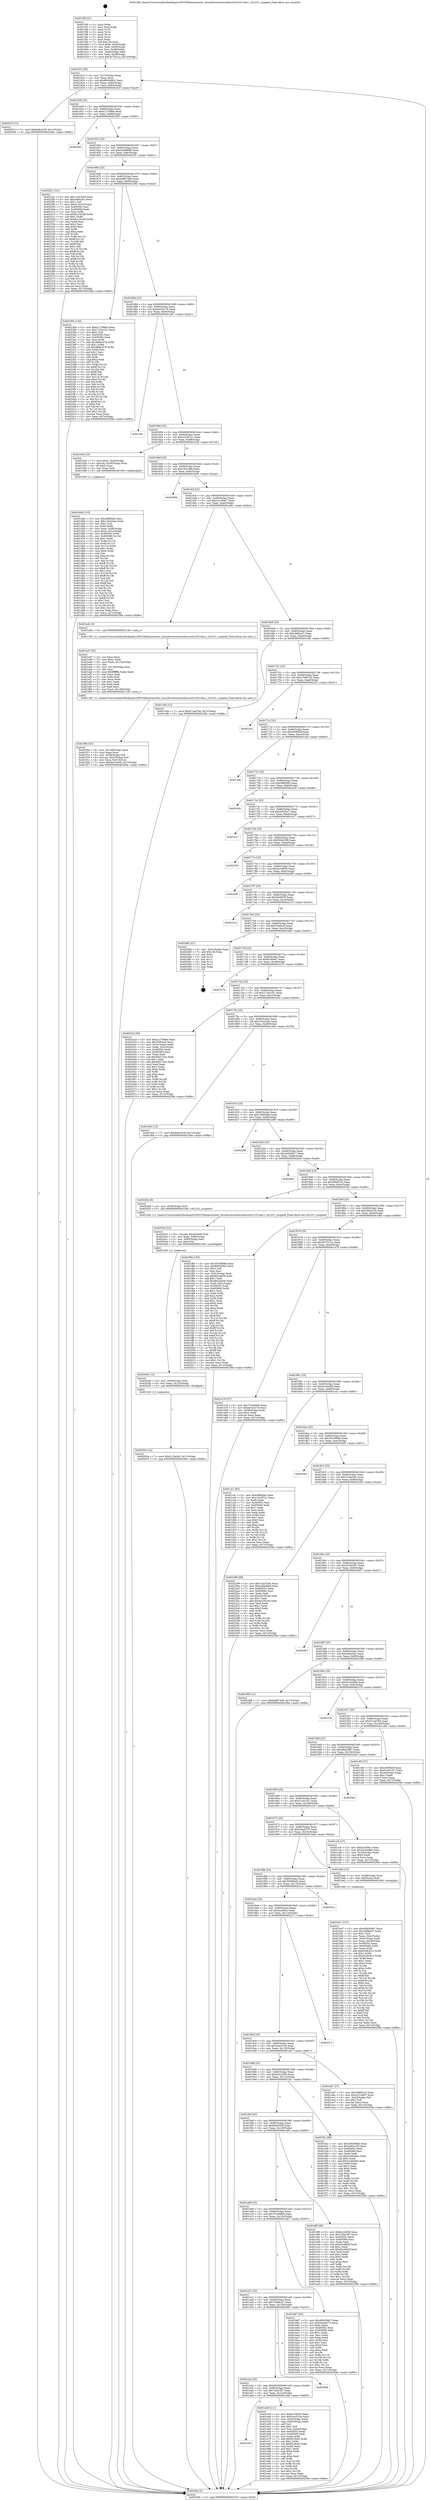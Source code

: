 digraph "0x4015f0" {
  label = "0x4015f0 (/mnt/c/Users/mathe/Desktop/tcc/POCII/binaries/extr_linuxdriversnetwirelesstiwl1251sdio.c_wl1251_suspend_Final-ollvm.out::main(0))"
  labelloc = "t"
  node[shape=record]

  Entry [label="",width=0.3,height=0.3,shape=circle,fillcolor=black,style=filled]
  "0x40161f" [label="{
     0x40161f [26]\l
     | [instrs]\l
     &nbsp;&nbsp;0x40161f \<+3\>: mov -0x7c(%rbp),%eax\l
     &nbsp;&nbsp;0x401622 \<+2\>: mov %eax,%ecx\l
     &nbsp;&nbsp;0x401624 \<+6\>: sub $0x8845d902,%ecx\l
     &nbsp;&nbsp;0x40162a \<+3\>: mov %eax,-0x80(%rbp)\l
     &nbsp;&nbsp;0x40162d \<+6\>: mov %ecx,-0x84(%rbp)\l
     &nbsp;&nbsp;0x401633 \<+6\>: je 000000000040201f \<main+0xa2f\>\l
  }"]
  "0x40201f" [label="{
     0x40201f [12]\l
     | [instrs]\l
     &nbsp;&nbsp;0x40201f \<+7\>: movl $0x6e9c353f,-0x7c(%rbp)\l
     &nbsp;&nbsp;0x402026 \<+5\>: jmp 000000000040258a \<main+0xf9a\>\l
  }"]
  "0x401639" [label="{
     0x401639 [25]\l
     | [instrs]\l
     &nbsp;&nbsp;0x401639 \<+5\>: jmp 000000000040163e \<main+0x4e\>\l
     &nbsp;&nbsp;0x40163e \<+3\>: mov -0x80(%rbp),%eax\l
     &nbsp;&nbsp;0x401641 \<+5\>: sub $0xa12798e6,%eax\l
     &nbsp;&nbsp;0x401646 \<+6\>: mov %eax,-0x88(%rbp)\l
     &nbsp;&nbsp;0x40164c \<+6\>: je 0000000000402583 \<main+0xf93\>\l
  }"]
  Exit [label="",width=0.3,height=0.3,shape=circle,fillcolor=black,style=filled,peripheries=2]
  "0x402583" [label="{
     0x402583\l
  }", style=dashed]
  "0x401652" [label="{
     0x401652 [25]\l
     | [instrs]\l
     &nbsp;&nbsp;0x401652 \<+5\>: jmp 0000000000401657 \<main+0x67\>\l
     &nbsp;&nbsp;0x401657 \<+3\>: mov -0x80(%rbp),%eax\l
     &nbsp;&nbsp;0x40165a \<+5\>: sub $0xa30b868d,%eax\l
     &nbsp;&nbsp;0x40165f \<+6\>: mov %eax,-0x8c(%rbp)\l
     &nbsp;&nbsp;0x401665 \<+6\>: je 00000000004022f1 \<main+0xd01\>\l
  }"]
  "0x40205a" [label="{
     0x40205a [12]\l
     | [instrs]\l
     &nbsp;&nbsp;0x40205a \<+7\>: movl $0x312fa345,-0x7c(%rbp)\l
     &nbsp;&nbsp;0x402061 \<+5\>: jmp 000000000040258a \<main+0xf9a\>\l
  }"]
  "0x4022f1" [label="{
     0x4022f1 [151]\l
     | [instrs]\l
     &nbsp;&nbsp;0x4022f1 \<+5\>: mov $0x7ccb7b45,%eax\l
     &nbsp;&nbsp;0x4022f6 \<+5\>: mov $0x3e0e2fcc,%ecx\l
     &nbsp;&nbsp;0x4022fb \<+2\>: mov $0x1,%dl\l
     &nbsp;&nbsp;0x4022fd \<+7\>: movl $0x0,-0x3c(%rbp)\l
     &nbsp;&nbsp;0x402304 \<+7\>: mov 0x40505c,%esi\l
     &nbsp;&nbsp;0x40230b \<+7\>: mov 0x405060,%edi\l
     &nbsp;&nbsp;0x402312 \<+3\>: mov %esi,%r8d\l
     &nbsp;&nbsp;0x402315 \<+7\>: sub $0x9cc1b248,%r8d\l
     &nbsp;&nbsp;0x40231c \<+4\>: sub $0x1,%r8d\l
     &nbsp;&nbsp;0x402320 \<+7\>: add $0x9cc1b248,%r8d\l
     &nbsp;&nbsp;0x402327 \<+4\>: imul %r8d,%esi\l
     &nbsp;&nbsp;0x40232b \<+3\>: and $0x1,%esi\l
     &nbsp;&nbsp;0x40232e \<+3\>: cmp $0x0,%esi\l
     &nbsp;&nbsp;0x402331 \<+4\>: sete %r9b\l
     &nbsp;&nbsp;0x402335 \<+3\>: cmp $0xa,%edi\l
     &nbsp;&nbsp;0x402338 \<+4\>: setl %r10b\l
     &nbsp;&nbsp;0x40233c \<+3\>: mov %r9b,%r11b\l
     &nbsp;&nbsp;0x40233f \<+4\>: xor $0xff,%r11b\l
     &nbsp;&nbsp;0x402343 \<+3\>: mov %r10b,%bl\l
     &nbsp;&nbsp;0x402346 \<+3\>: xor $0xff,%bl\l
     &nbsp;&nbsp;0x402349 \<+3\>: xor $0x1,%dl\l
     &nbsp;&nbsp;0x40234c \<+3\>: mov %r11b,%r14b\l
     &nbsp;&nbsp;0x40234f \<+4\>: and $0xff,%r14b\l
     &nbsp;&nbsp;0x402353 \<+3\>: and %dl,%r9b\l
     &nbsp;&nbsp;0x402356 \<+3\>: mov %bl,%r15b\l
     &nbsp;&nbsp;0x402359 \<+4\>: and $0xff,%r15b\l
     &nbsp;&nbsp;0x40235d \<+3\>: and %dl,%r10b\l
     &nbsp;&nbsp;0x402360 \<+3\>: or %r9b,%r14b\l
     &nbsp;&nbsp;0x402363 \<+3\>: or %r10b,%r15b\l
     &nbsp;&nbsp;0x402366 \<+3\>: xor %r15b,%r14b\l
     &nbsp;&nbsp;0x402369 \<+3\>: or %bl,%r11b\l
     &nbsp;&nbsp;0x40236c \<+4\>: xor $0xff,%r11b\l
     &nbsp;&nbsp;0x402370 \<+3\>: or $0x1,%dl\l
     &nbsp;&nbsp;0x402373 \<+3\>: and %dl,%r11b\l
     &nbsp;&nbsp;0x402376 \<+3\>: or %r11b,%r14b\l
     &nbsp;&nbsp;0x402379 \<+4\>: test $0x1,%r14b\l
     &nbsp;&nbsp;0x40237d \<+3\>: cmovne %ecx,%eax\l
     &nbsp;&nbsp;0x402380 \<+3\>: mov %eax,-0x7c(%rbp)\l
     &nbsp;&nbsp;0x402383 \<+5\>: jmp 000000000040258a \<main+0xf9a\>\l
  }"]
  "0x40166b" [label="{
     0x40166b [25]\l
     | [instrs]\l
     &nbsp;&nbsp;0x40166b \<+5\>: jmp 0000000000401670 \<main+0x80\>\l
     &nbsp;&nbsp;0x401670 \<+3\>: mov -0x80(%rbp),%eax\l
     &nbsp;&nbsp;0x401673 \<+5\>: sub $0xba867de9,%eax\l
     &nbsp;&nbsp;0x401678 \<+6\>: mov %eax,-0x90(%rbp)\l
     &nbsp;&nbsp;0x40167e \<+6\>: je 0000000000402394 \<main+0xda4\>\l
  }"]
  "0x40204b" [label="{
     0x40204b [15]\l
     | [instrs]\l
     &nbsp;&nbsp;0x40204b \<+4\>: mov -0x58(%rbp),%rdi\l
     &nbsp;&nbsp;0x40204f \<+6\>: mov %eax,-0x13c(%rbp)\l
     &nbsp;&nbsp;0x402055 \<+5\>: call 0000000000401030 \<free@plt\>\l
     | [calls]\l
     &nbsp;&nbsp;0x401030 \{1\} (unknown)\l
  }"]
  "0x402394" [label="{
     0x402394 [144]\l
     | [instrs]\l
     &nbsp;&nbsp;0x402394 \<+5\>: mov $0xa12798e6,%eax\l
     &nbsp;&nbsp;0x402399 \<+5\>: mov $0x1132e161,%ecx\l
     &nbsp;&nbsp;0x40239e \<+2\>: mov $0x1,%dl\l
     &nbsp;&nbsp;0x4023a0 \<+7\>: mov 0x40505c,%esi\l
     &nbsp;&nbsp;0x4023a7 \<+7\>: mov 0x405060,%edi\l
     &nbsp;&nbsp;0x4023ae \<+3\>: mov %esi,%r8d\l
     &nbsp;&nbsp;0x4023b1 \<+7\>: add $0x488ac478,%r8d\l
     &nbsp;&nbsp;0x4023b8 \<+4\>: sub $0x1,%r8d\l
     &nbsp;&nbsp;0x4023bc \<+7\>: sub $0x488ac478,%r8d\l
     &nbsp;&nbsp;0x4023c3 \<+4\>: imul %r8d,%esi\l
     &nbsp;&nbsp;0x4023c7 \<+3\>: and $0x1,%esi\l
     &nbsp;&nbsp;0x4023ca \<+3\>: cmp $0x0,%esi\l
     &nbsp;&nbsp;0x4023cd \<+4\>: sete %r9b\l
     &nbsp;&nbsp;0x4023d1 \<+3\>: cmp $0xa,%edi\l
     &nbsp;&nbsp;0x4023d4 \<+4\>: setl %r10b\l
     &nbsp;&nbsp;0x4023d8 \<+3\>: mov %r9b,%r11b\l
     &nbsp;&nbsp;0x4023db \<+4\>: xor $0xff,%r11b\l
     &nbsp;&nbsp;0x4023df \<+3\>: mov %r10b,%bl\l
     &nbsp;&nbsp;0x4023e2 \<+3\>: xor $0xff,%bl\l
     &nbsp;&nbsp;0x4023e5 \<+3\>: xor $0x0,%dl\l
     &nbsp;&nbsp;0x4023e8 \<+3\>: mov %r11b,%r14b\l
     &nbsp;&nbsp;0x4023eb \<+4\>: and $0x0,%r14b\l
     &nbsp;&nbsp;0x4023ef \<+3\>: and %dl,%r9b\l
     &nbsp;&nbsp;0x4023f2 \<+3\>: mov %bl,%r15b\l
     &nbsp;&nbsp;0x4023f5 \<+4\>: and $0x0,%r15b\l
     &nbsp;&nbsp;0x4023f9 \<+3\>: and %dl,%r10b\l
     &nbsp;&nbsp;0x4023fc \<+3\>: or %r9b,%r14b\l
     &nbsp;&nbsp;0x4023ff \<+3\>: or %r10b,%r15b\l
     &nbsp;&nbsp;0x402402 \<+3\>: xor %r15b,%r14b\l
     &nbsp;&nbsp;0x402405 \<+3\>: or %bl,%r11b\l
     &nbsp;&nbsp;0x402408 \<+4\>: xor $0xff,%r11b\l
     &nbsp;&nbsp;0x40240c \<+3\>: or $0x0,%dl\l
     &nbsp;&nbsp;0x40240f \<+3\>: and %dl,%r11b\l
     &nbsp;&nbsp;0x402412 \<+3\>: or %r11b,%r14b\l
     &nbsp;&nbsp;0x402415 \<+4\>: test $0x1,%r14b\l
     &nbsp;&nbsp;0x402419 \<+3\>: cmovne %ecx,%eax\l
     &nbsp;&nbsp;0x40241c \<+3\>: mov %eax,-0x7c(%rbp)\l
     &nbsp;&nbsp;0x40241f \<+5\>: jmp 000000000040258a \<main+0xf9a\>\l
  }"]
  "0x401684" [label="{
     0x401684 [25]\l
     | [instrs]\l
     &nbsp;&nbsp;0x401684 \<+5\>: jmp 0000000000401689 \<main+0x99\>\l
     &nbsp;&nbsp;0x401689 \<+3\>: mov -0x80(%rbp),%eax\l
     &nbsp;&nbsp;0x40168c \<+5\>: sub $0xbc524176,%eax\l
     &nbsp;&nbsp;0x401691 \<+6\>: mov %eax,-0x94(%rbp)\l
     &nbsp;&nbsp;0x401697 \<+6\>: je 0000000000401a91 \<main+0x4a1\>\l
  }"]
  "0x402034" [label="{
     0x402034 [23]\l
     | [instrs]\l
     &nbsp;&nbsp;0x402034 \<+10\>: movabs $0x4030d6,%rdi\l
     &nbsp;&nbsp;0x40203e \<+3\>: mov %eax,-0x60(%rbp)\l
     &nbsp;&nbsp;0x402041 \<+3\>: mov -0x60(%rbp),%esi\l
     &nbsp;&nbsp;0x402044 \<+2\>: mov $0x0,%al\l
     &nbsp;&nbsp;0x402046 \<+5\>: call 0000000000401040 \<printf@plt\>\l
     | [calls]\l
     &nbsp;&nbsp;0x401040 \{1\} (unknown)\l
  }"]
  "0x401a91" [label="{
     0x401a91\l
  }", style=dashed]
  "0x40169d" [label="{
     0x40169d [25]\l
     | [instrs]\l
     &nbsp;&nbsp;0x40169d \<+5\>: jmp 00000000004016a2 \<main+0xb2\>\l
     &nbsp;&nbsp;0x4016a2 \<+3\>: mov -0x80(%rbp),%eax\l
     &nbsp;&nbsp;0x4016a5 \<+5\>: sub $0xc1b387a1,%eax\l
     &nbsp;&nbsp;0x4016aa \<+6\>: mov %eax,-0x98(%rbp)\l
     &nbsp;&nbsp;0x4016b0 \<+6\>: je 0000000000401d34 \<main+0x744\>\l
  }"]
  "0x401f0b" [label="{
     0x401f0b [33]\l
     | [instrs]\l
     &nbsp;&nbsp;0x401f0b \<+6\>: mov -0x138(%rbp),%ecx\l
     &nbsp;&nbsp;0x401f11 \<+3\>: imul %eax,%ecx\l
     &nbsp;&nbsp;0x401f14 \<+4\>: mov -0x58(%rbp),%r8\l
     &nbsp;&nbsp;0x401f18 \<+4\>: movslq -0x5c(%rbp),%r9\l
     &nbsp;&nbsp;0x401f1c \<+4\>: mov %ecx,(%r8,%r9,4)\l
     &nbsp;&nbsp;0x401f20 \<+7\>: movl $0x6c61e00d,-0x7c(%rbp)\l
     &nbsp;&nbsp;0x401f27 \<+5\>: jmp 000000000040258a \<main+0xf9a\>\l
  }"]
  "0x401d34" [label="{
     0x401d34 [23]\l
     | [instrs]\l
     &nbsp;&nbsp;0x401d34 \<+7\>: movl $0x1,-0x50(%rbp)\l
     &nbsp;&nbsp;0x401d3b \<+4\>: movslq -0x50(%rbp),%rax\l
     &nbsp;&nbsp;0x401d3f \<+4\>: shl $0x2,%rax\l
     &nbsp;&nbsp;0x401d43 \<+3\>: mov %rax,%rdi\l
     &nbsp;&nbsp;0x401d46 \<+5\>: call 0000000000401050 \<malloc@plt\>\l
     | [calls]\l
     &nbsp;&nbsp;0x401050 \{1\} (unknown)\l
  }"]
  "0x4016b6" [label="{
     0x4016b6 [25]\l
     | [instrs]\l
     &nbsp;&nbsp;0x4016b6 \<+5\>: jmp 00000000004016bb \<main+0xcb\>\l
     &nbsp;&nbsp;0x4016bb \<+3\>: mov -0x80(%rbp),%eax\l
     &nbsp;&nbsp;0x4016be \<+5\>: sub $0xc3b1cf6e,%eax\l
     &nbsp;&nbsp;0x4016c3 \<+6\>: mov %eax,-0x9c(%rbp)\l
     &nbsp;&nbsp;0x4016c9 \<+6\>: je 0000000000402094 \<main+0xaa4\>\l
  }"]
  "0x401ed7" [label="{
     0x401ed7 [52]\l
     | [instrs]\l
     &nbsp;&nbsp;0x401ed7 \<+2\>: xor %ecx,%ecx\l
     &nbsp;&nbsp;0x401ed9 \<+5\>: mov $0x2,%edx\l
     &nbsp;&nbsp;0x401ede \<+6\>: mov %edx,-0x134(%rbp)\l
     &nbsp;&nbsp;0x401ee4 \<+1\>: cltd\l
     &nbsp;&nbsp;0x401ee5 \<+6\>: mov -0x134(%rbp),%esi\l
     &nbsp;&nbsp;0x401eeb \<+2\>: idiv %esi\l
     &nbsp;&nbsp;0x401eed \<+6\>: imul $0xfffffffe,%edx,%edx\l
     &nbsp;&nbsp;0x401ef3 \<+2\>: mov %ecx,%edi\l
     &nbsp;&nbsp;0x401ef5 \<+2\>: sub %edx,%edi\l
     &nbsp;&nbsp;0x401ef7 \<+2\>: mov %ecx,%edx\l
     &nbsp;&nbsp;0x401ef9 \<+3\>: sub $0x1,%edx\l
     &nbsp;&nbsp;0x401efc \<+2\>: add %edx,%edi\l
     &nbsp;&nbsp;0x401efe \<+2\>: sub %edi,%ecx\l
     &nbsp;&nbsp;0x401f00 \<+6\>: mov %ecx,-0x138(%rbp)\l
     &nbsp;&nbsp;0x401f06 \<+5\>: call 0000000000401160 \<next_i\>\l
     | [calls]\l
     &nbsp;&nbsp;0x401160 \{1\} (/mnt/c/Users/mathe/Desktop/tcc/POCII/binaries/extr_linuxdriversnetwirelesstiwl1251sdio.c_wl1251_suspend_Final-ollvm.out::next_i)\l
  }"]
  "0x402094" [label="{
     0x402094\l
  }", style=dashed]
  "0x4016cf" [label="{
     0x4016cf [25]\l
     | [instrs]\l
     &nbsp;&nbsp;0x4016cf \<+5\>: jmp 00000000004016d4 \<main+0xe4\>\l
     &nbsp;&nbsp;0x4016d4 \<+3\>: mov -0x80(%rbp),%eax\l
     &nbsp;&nbsp;0x4016d7 \<+5\>: sub $0xc3c14b67,%eax\l
     &nbsp;&nbsp;0x4016dc \<+6\>: mov %eax,-0xa0(%rbp)\l
     &nbsp;&nbsp;0x4016e2 \<+6\>: je 0000000000401ed2 \<main+0x8e2\>\l
  }"]
  "0x401a53" [label="{
     0x401a53\l
  }", style=dashed]
  "0x401ed2" [label="{
     0x401ed2 [5]\l
     | [instrs]\l
     &nbsp;&nbsp;0x401ed2 \<+5\>: call 0000000000401160 \<next_i\>\l
     | [calls]\l
     &nbsp;&nbsp;0x401160 \{1\} (/mnt/c/Users/mathe/Desktop/tcc/POCII/binaries/extr_linuxdriversnetwirelesstiwl1251sdio.c_wl1251_suspend_Final-ollvm.out::next_i)\l
  }"]
  "0x4016e8" [label="{
     0x4016e8 [25]\l
     | [instrs]\l
     &nbsp;&nbsp;0x4016e8 \<+5\>: jmp 00000000004016ed \<main+0xfd\>\l
     &nbsp;&nbsp;0x4016ed \<+3\>: mov -0x80(%rbp),%eax\l
     &nbsp;&nbsp;0x4016f0 \<+5\>: sub $0xc68fea47,%eax\l
     &nbsp;&nbsp;0x4016f5 \<+6\>: mov %eax,-0xa4(%rbp)\l
     &nbsp;&nbsp;0x4016fb \<+6\>: je 0000000000401c84 \<main+0x694\>\l
  }"]
  "0x401e48" [label="{
     0x401e48 [111]\l
     | [instrs]\l
     &nbsp;&nbsp;0x401e48 \<+5\>: mov $0xfcc34656,%eax\l
     &nbsp;&nbsp;0x401e4d \<+5\>: mov $0x5cec510e,%ecx\l
     &nbsp;&nbsp;0x401e52 \<+3\>: mov -0x5c(%rbp),%edx\l
     &nbsp;&nbsp;0x401e55 \<+3\>: cmp -0x50(%rbp),%edx\l
     &nbsp;&nbsp;0x401e58 \<+4\>: setl %sil\l
     &nbsp;&nbsp;0x401e5c \<+4\>: and $0x1,%sil\l
     &nbsp;&nbsp;0x401e60 \<+4\>: mov %sil,-0x2d(%rbp)\l
     &nbsp;&nbsp;0x401e64 \<+7\>: mov 0x40505c,%edx\l
     &nbsp;&nbsp;0x401e6b \<+7\>: mov 0x405060,%edi\l
     &nbsp;&nbsp;0x401e72 \<+3\>: mov %edx,%r8d\l
     &nbsp;&nbsp;0x401e75 \<+7\>: add $0x931fed3,%r8d\l
     &nbsp;&nbsp;0x401e7c \<+4\>: sub $0x1,%r8d\l
     &nbsp;&nbsp;0x401e80 \<+7\>: sub $0x931fed3,%r8d\l
     &nbsp;&nbsp;0x401e87 \<+4\>: imul %r8d,%edx\l
     &nbsp;&nbsp;0x401e8b \<+3\>: and $0x1,%edx\l
     &nbsp;&nbsp;0x401e8e \<+3\>: cmp $0x0,%edx\l
     &nbsp;&nbsp;0x401e91 \<+4\>: sete %sil\l
     &nbsp;&nbsp;0x401e95 \<+3\>: cmp $0xa,%edi\l
     &nbsp;&nbsp;0x401e98 \<+4\>: setl %r9b\l
     &nbsp;&nbsp;0x401e9c \<+3\>: mov %sil,%r10b\l
     &nbsp;&nbsp;0x401e9f \<+3\>: and %r9b,%r10b\l
     &nbsp;&nbsp;0x401ea2 \<+3\>: xor %r9b,%sil\l
     &nbsp;&nbsp;0x401ea5 \<+3\>: or %sil,%r10b\l
     &nbsp;&nbsp;0x401ea8 \<+4\>: test $0x1,%r10b\l
     &nbsp;&nbsp;0x401eac \<+3\>: cmovne %ecx,%eax\l
     &nbsp;&nbsp;0x401eaf \<+3\>: mov %eax,-0x7c(%rbp)\l
     &nbsp;&nbsp;0x401eb2 \<+5\>: jmp 000000000040258a \<main+0xf9a\>\l
  }"]
  "0x401c84" [label="{
     0x401c84 [12]\l
     | [instrs]\l
     &nbsp;&nbsp;0x401c84 \<+7\>: movl $0x47cad76d,-0x7c(%rbp)\l
     &nbsp;&nbsp;0x401c8b \<+5\>: jmp 000000000040258a \<main+0xf9a\>\l
  }"]
  "0x401701" [label="{
     0x401701 [25]\l
     | [instrs]\l
     &nbsp;&nbsp;0x401701 \<+5\>: jmp 0000000000401706 \<main+0x116\>\l
     &nbsp;&nbsp;0x401706 \<+3\>: mov -0x80(%rbp),%eax\l
     &nbsp;&nbsp;0x401709 \<+5\>: sub $0xc79d87d2,%eax\l
     &nbsp;&nbsp;0x40170e \<+6\>: mov %eax,-0xa8(%rbp)\l
     &nbsp;&nbsp;0x401714 \<+6\>: je 0000000000402241 \<main+0xc51\>\l
  }"]
  "0x401a3a" [label="{
     0x401a3a [25]\l
     | [instrs]\l
     &nbsp;&nbsp;0x401a3a \<+5\>: jmp 0000000000401a3f \<main+0x44f\>\l
     &nbsp;&nbsp;0x401a3f \<+3\>: mov -0x80(%rbp),%eax\l
     &nbsp;&nbsp;0x401a42 \<+5\>: sub $0x7a5ec3f7,%eax\l
     &nbsp;&nbsp;0x401a47 \<+6\>: mov %eax,-0x12c(%rbp)\l
     &nbsp;&nbsp;0x401a4d \<+6\>: je 0000000000401e48 \<main+0x858\>\l
  }"]
  "0x402241" [label="{
     0x402241\l
  }", style=dashed]
  "0x40171a" [label="{
     0x40171a [25]\l
     | [instrs]\l
     &nbsp;&nbsp;0x40171a \<+5\>: jmp 000000000040171f \<main+0x12f\>\l
     &nbsp;&nbsp;0x40171f \<+3\>: mov -0x80(%rbp),%eax\l
     &nbsp;&nbsp;0x401722 \<+5\>: sub $0xc83f9ddf,%eax\l
     &nbsp;&nbsp;0x401727 \<+6\>: mov %eax,-0xac(%rbp)\l
     &nbsp;&nbsp;0x40172d \<+6\>: je 0000000000401cab \<main+0x6bb\>\l
  }"]
  "0x402066" [label="{
     0x402066\l
  }", style=dashed]
  "0x401cab" [label="{
     0x401cab\l
  }", style=dashed]
  "0x401733" [label="{
     0x401733 [25]\l
     | [instrs]\l
     &nbsp;&nbsp;0x401733 \<+5\>: jmp 0000000000401738 \<main+0x148\>\l
     &nbsp;&nbsp;0x401738 \<+3\>: mov -0x80(%rbp),%eax\l
     &nbsp;&nbsp;0x40173b \<+5\>: sub $0xcf86f2bb,%eax\l
     &nbsp;&nbsp;0x401740 \<+6\>: mov %eax,-0xb0(%rbp)\l
     &nbsp;&nbsp;0x401746 \<+6\>: je 00000000004024cb \<main+0xedb\>\l
  }"]
  "0x401d4b" [label="{
     0x401d4b [153]\l
     | [instrs]\l
     &nbsp;&nbsp;0x401d4b \<+5\>: mov $0xcf86f2bb,%ecx\l
     &nbsp;&nbsp;0x401d50 \<+5\>: mov $0x12e2e3ae,%edx\l
     &nbsp;&nbsp;0x401d55 \<+3\>: mov $0x1,%sil\l
     &nbsp;&nbsp;0x401d58 \<+3\>: xor %r8d,%r8d\l
     &nbsp;&nbsp;0x401d5b \<+4\>: mov %rax,-0x58(%rbp)\l
     &nbsp;&nbsp;0x401d5f \<+7\>: movl $0x0,-0x5c(%rbp)\l
     &nbsp;&nbsp;0x401d66 \<+8\>: mov 0x40505c,%r9d\l
     &nbsp;&nbsp;0x401d6e \<+8\>: mov 0x405060,%r10d\l
     &nbsp;&nbsp;0x401d76 \<+4\>: sub $0x1,%r8d\l
     &nbsp;&nbsp;0x401d7a \<+3\>: mov %r9d,%r11d\l
     &nbsp;&nbsp;0x401d7d \<+3\>: add %r8d,%r11d\l
     &nbsp;&nbsp;0x401d80 \<+4\>: imul %r11d,%r9d\l
     &nbsp;&nbsp;0x401d84 \<+4\>: and $0x1,%r9d\l
     &nbsp;&nbsp;0x401d88 \<+4\>: cmp $0x0,%r9d\l
     &nbsp;&nbsp;0x401d8c \<+3\>: sete %bl\l
     &nbsp;&nbsp;0x401d8f \<+4\>: cmp $0xa,%r10d\l
     &nbsp;&nbsp;0x401d93 \<+4\>: setl %r14b\l
     &nbsp;&nbsp;0x401d97 \<+3\>: mov %bl,%r15b\l
     &nbsp;&nbsp;0x401d9a \<+4\>: xor $0xff,%r15b\l
     &nbsp;&nbsp;0x401d9e \<+3\>: mov %r14b,%r12b\l
     &nbsp;&nbsp;0x401da1 \<+4\>: xor $0xff,%r12b\l
     &nbsp;&nbsp;0x401da5 \<+4\>: xor $0x1,%sil\l
     &nbsp;&nbsp;0x401da9 \<+3\>: mov %r15b,%r13b\l
     &nbsp;&nbsp;0x401dac \<+4\>: and $0xff,%r13b\l
     &nbsp;&nbsp;0x401db0 \<+3\>: and %sil,%bl\l
     &nbsp;&nbsp;0x401db3 \<+3\>: mov %r12b,%al\l
     &nbsp;&nbsp;0x401db6 \<+2\>: and $0xff,%al\l
     &nbsp;&nbsp;0x401db8 \<+3\>: and %sil,%r14b\l
     &nbsp;&nbsp;0x401dbb \<+3\>: or %bl,%r13b\l
     &nbsp;&nbsp;0x401dbe \<+3\>: or %r14b,%al\l
     &nbsp;&nbsp;0x401dc1 \<+3\>: xor %al,%r13b\l
     &nbsp;&nbsp;0x401dc4 \<+3\>: or %r12b,%r15b\l
     &nbsp;&nbsp;0x401dc7 \<+4\>: xor $0xff,%r15b\l
     &nbsp;&nbsp;0x401dcb \<+4\>: or $0x1,%sil\l
     &nbsp;&nbsp;0x401dcf \<+3\>: and %sil,%r15b\l
     &nbsp;&nbsp;0x401dd2 \<+3\>: or %r15b,%r13b\l
     &nbsp;&nbsp;0x401dd5 \<+4\>: test $0x1,%r13b\l
     &nbsp;&nbsp;0x401dd9 \<+3\>: cmovne %edx,%ecx\l
     &nbsp;&nbsp;0x401ddc \<+3\>: mov %ecx,-0x7c(%rbp)\l
     &nbsp;&nbsp;0x401ddf \<+5\>: jmp 000000000040258a \<main+0xf9a\>\l
  }"]
  "0x4024cb" [label="{
     0x4024cb\l
  }", style=dashed]
  "0x40174c" [label="{
     0x40174c [25]\l
     | [instrs]\l
     &nbsp;&nbsp;0x40174c \<+5\>: jmp 0000000000401751 \<main+0x161\>\l
     &nbsp;&nbsp;0x401751 \<+3\>: mov -0x80(%rbp),%eax\l
     &nbsp;&nbsp;0x401754 \<+5\>: sub $0xd3f1fce7,%eax\l
     &nbsp;&nbsp;0x401759 \<+6\>: mov %eax,-0xb4(%rbp)\l
     &nbsp;&nbsp;0x40175f \<+6\>: je 0000000000401b17 \<main+0x527\>\l
  }"]
  "0x401be7" [label="{
     0x401be7 [157]\l
     | [instrs]\l
     &nbsp;&nbsp;0x401be7 \<+5\>: mov $0x49b20b67,%ecx\l
     &nbsp;&nbsp;0x401bec \<+5\>: mov $0xc68fea47,%edx\l
     &nbsp;&nbsp;0x401bf1 \<+3\>: mov $0x1,%sil\l
     &nbsp;&nbsp;0x401bf4 \<+3\>: mov %eax,-0x4c(%rbp)\l
     &nbsp;&nbsp;0x401bf7 \<+3\>: mov -0x4c(%rbp),%eax\l
     &nbsp;&nbsp;0x401bfa \<+3\>: mov %eax,-0x34(%rbp)\l
     &nbsp;&nbsp;0x401bfd \<+7\>: mov 0x40505c,%eax\l
     &nbsp;&nbsp;0x401c04 \<+8\>: mov 0x405060,%r8d\l
     &nbsp;&nbsp;0x401c0c \<+3\>: mov %eax,%r9d\l
     &nbsp;&nbsp;0x401c0f \<+7\>: add $0xd166c813,%r9d\l
     &nbsp;&nbsp;0x401c16 \<+4\>: sub $0x1,%r9d\l
     &nbsp;&nbsp;0x401c1a \<+7\>: sub $0xd166c813,%r9d\l
     &nbsp;&nbsp;0x401c21 \<+4\>: imul %r9d,%eax\l
     &nbsp;&nbsp;0x401c25 \<+3\>: and $0x1,%eax\l
     &nbsp;&nbsp;0x401c28 \<+3\>: cmp $0x0,%eax\l
     &nbsp;&nbsp;0x401c2b \<+4\>: sete %r10b\l
     &nbsp;&nbsp;0x401c2f \<+4\>: cmp $0xa,%r8d\l
     &nbsp;&nbsp;0x401c33 \<+4\>: setl %r11b\l
     &nbsp;&nbsp;0x401c37 \<+3\>: mov %r10b,%bl\l
     &nbsp;&nbsp;0x401c3a \<+3\>: xor $0xff,%bl\l
     &nbsp;&nbsp;0x401c3d \<+3\>: mov %r11b,%r14b\l
     &nbsp;&nbsp;0x401c40 \<+4\>: xor $0xff,%r14b\l
     &nbsp;&nbsp;0x401c44 \<+4\>: xor $0x0,%sil\l
     &nbsp;&nbsp;0x401c48 \<+3\>: mov %bl,%r15b\l
     &nbsp;&nbsp;0x401c4b \<+4\>: and $0x0,%r15b\l
     &nbsp;&nbsp;0x401c4f \<+3\>: and %sil,%r10b\l
     &nbsp;&nbsp;0x401c52 \<+3\>: mov %r14b,%r12b\l
     &nbsp;&nbsp;0x401c55 \<+4\>: and $0x0,%r12b\l
     &nbsp;&nbsp;0x401c59 \<+3\>: and %sil,%r11b\l
     &nbsp;&nbsp;0x401c5c \<+3\>: or %r10b,%r15b\l
     &nbsp;&nbsp;0x401c5f \<+3\>: or %r11b,%r12b\l
     &nbsp;&nbsp;0x401c62 \<+3\>: xor %r12b,%r15b\l
     &nbsp;&nbsp;0x401c65 \<+3\>: or %r14b,%bl\l
     &nbsp;&nbsp;0x401c68 \<+3\>: xor $0xff,%bl\l
     &nbsp;&nbsp;0x401c6b \<+4\>: or $0x0,%sil\l
     &nbsp;&nbsp;0x401c6f \<+3\>: and %sil,%bl\l
     &nbsp;&nbsp;0x401c72 \<+3\>: or %bl,%r15b\l
     &nbsp;&nbsp;0x401c75 \<+4\>: test $0x1,%r15b\l
     &nbsp;&nbsp;0x401c79 \<+3\>: cmovne %edx,%ecx\l
     &nbsp;&nbsp;0x401c7c \<+3\>: mov %ecx,-0x7c(%rbp)\l
     &nbsp;&nbsp;0x401c7f \<+5\>: jmp 000000000040258a \<main+0xf9a\>\l
  }"]
  "0x401b17" [label="{
     0x401b17\l
  }", style=dashed]
  "0x401765" [label="{
     0x401765 [25]\l
     | [instrs]\l
     &nbsp;&nbsp;0x401765 \<+5\>: jmp 000000000040176a \<main+0x17a\>\l
     &nbsp;&nbsp;0x40176a \<+3\>: mov -0x80(%rbp),%eax\l
     &nbsp;&nbsp;0x40176d \<+5\>: sub $0xf30d4196,%eax\l
     &nbsp;&nbsp;0x401772 \<+6\>: mov %eax,-0xb8(%rbp)\l
     &nbsp;&nbsp;0x401778 \<+6\>: je 0000000000402220 \<main+0xc30\>\l
  }"]
  "0x401a21" [label="{
     0x401a21 [25]\l
     | [instrs]\l
     &nbsp;&nbsp;0x401a21 \<+5\>: jmp 0000000000401a26 \<main+0x436\>\l
     &nbsp;&nbsp;0x401a26 \<+3\>: mov -0x80(%rbp),%eax\l
     &nbsp;&nbsp;0x401a29 \<+5\>: sub $0x739dbc47,%eax\l
     &nbsp;&nbsp;0x401a2e \<+6\>: mov %eax,-0x128(%rbp)\l
     &nbsp;&nbsp;0x401a34 \<+6\>: je 0000000000402066 \<main+0xa76\>\l
  }"]
  "0x402220" [label="{
     0x402220\l
  }", style=dashed]
  "0x40177e" [label="{
     0x40177e [25]\l
     | [instrs]\l
     &nbsp;&nbsp;0x40177e \<+5\>: jmp 0000000000401783 \<main+0x193\>\l
     &nbsp;&nbsp;0x401783 \<+3\>: mov -0x80(%rbp),%eax\l
     &nbsp;&nbsp;0x401786 \<+5\>: sub $0xfcc34656,%eax\l
     &nbsp;&nbsp;0x40178b \<+6\>: mov %eax,-0xbc(%rbp)\l
     &nbsp;&nbsp;0x401791 \<+6\>: je 00000000004024f9 \<main+0xf09\>\l
  }"]
  "0x401b87" [label="{
     0x401b87 [83]\l
     | [instrs]\l
     &nbsp;&nbsp;0x401b87 \<+5\>: mov $0x49b20b67,%eax\l
     &nbsp;&nbsp;0x401b8c \<+5\>: mov $0x52aa6375,%ecx\l
     &nbsp;&nbsp;0x401b91 \<+2\>: xor %edx,%edx\l
     &nbsp;&nbsp;0x401b93 \<+7\>: mov 0x40505c,%esi\l
     &nbsp;&nbsp;0x401b9a \<+7\>: mov 0x405060,%edi\l
     &nbsp;&nbsp;0x401ba1 \<+3\>: sub $0x1,%edx\l
     &nbsp;&nbsp;0x401ba4 \<+3\>: mov %esi,%r8d\l
     &nbsp;&nbsp;0x401ba7 \<+3\>: add %edx,%r8d\l
     &nbsp;&nbsp;0x401baa \<+4\>: imul %r8d,%esi\l
     &nbsp;&nbsp;0x401bae \<+3\>: and $0x1,%esi\l
     &nbsp;&nbsp;0x401bb1 \<+3\>: cmp $0x0,%esi\l
     &nbsp;&nbsp;0x401bb4 \<+4\>: sete %r9b\l
     &nbsp;&nbsp;0x401bb8 \<+3\>: cmp $0xa,%edi\l
     &nbsp;&nbsp;0x401bbb \<+4\>: setl %r10b\l
     &nbsp;&nbsp;0x401bbf \<+3\>: mov %r9b,%r11b\l
     &nbsp;&nbsp;0x401bc2 \<+3\>: and %r10b,%r11b\l
     &nbsp;&nbsp;0x401bc5 \<+3\>: xor %r10b,%r9b\l
     &nbsp;&nbsp;0x401bc8 \<+3\>: or %r9b,%r11b\l
     &nbsp;&nbsp;0x401bcb \<+4\>: test $0x1,%r11b\l
     &nbsp;&nbsp;0x401bcf \<+3\>: cmovne %ecx,%eax\l
     &nbsp;&nbsp;0x401bd2 \<+3\>: mov %eax,-0x7c(%rbp)\l
     &nbsp;&nbsp;0x401bd5 \<+5\>: jmp 000000000040258a \<main+0xf9a\>\l
  }"]
  "0x4024f9" [label="{
     0x4024f9\l
  }", style=dashed]
  "0x401797" [label="{
     0x401797 [25]\l
     | [instrs]\l
     &nbsp;&nbsp;0x401797 \<+5\>: jmp 000000000040179c \<main+0x1ac\>\l
     &nbsp;&nbsp;0x40179c \<+3\>: mov -0x80(%rbp),%eax\l
     &nbsp;&nbsp;0x40179f \<+5\>: sub $0xfcfc6659,%eax\l
     &nbsp;&nbsp;0x4017a4 \<+6\>: mov %eax,-0xc0(%rbp)\l
     &nbsp;&nbsp;0x4017aa \<+6\>: je 0000000000402214 \<main+0xc24\>\l
  }"]
  "0x401a08" [label="{
     0x401a08 [25]\l
     | [instrs]\l
     &nbsp;&nbsp;0x401a08 \<+5\>: jmp 0000000000401a0d \<main+0x41d\>\l
     &nbsp;&nbsp;0x401a0d \<+3\>: mov -0x80(%rbp),%eax\l
     &nbsp;&nbsp;0x401a10 \<+5\>: sub $0x7016e6b8,%eax\l
     &nbsp;&nbsp;0x401a15 \<+6\>: mov %eax,-0x124(%rbp)\l
     &nbsp;&nbsp;0x401a1b \<+6\>: je 0000000000401b87 \<main+0x597\>\l
  }"]
  "0x402214" [label="{
     0x402214\l
  }", style=dashed]
  "0x4017b0" [label="{
     0x4017b0 [25]\l
     | [instrs]\l
     &nbsp;&nbsp;0x4017b0 \<+5\>: jmp 00000000004017b5 \<main+0x1c5\>\l
     &nbsp;&nbsp;0x4017b5 \<+3\>: mov -0x80(%rbp),%eax\l
     &nbsp;&nbsp;0x4017b8 \<+5\>: sub $0x3340ecb,%eax\l
     &nbsp;&nbsp;0x4017bd \<+6\>: mov %eax,-0xc4(%rbp)\l
     &nbsp;&nbsp;0x4017c3 \<+6\>: je 0000000000402482 \<main+0xe92\>\l
  }"]
  "0x401df0" [label="{
     0x401df0 [88]\l
     | [instrs]\l
     &nbsp;&nbsp;0x401df0 \<+5\>: mov $0xfcc34656,%eax\l
     &nbsp;&nbsp;0x401df5 \<+5\>: mov $0x7a5ec3f7,%ecx\l
     &nbsp;&nbsp;0x401dfa \<+7\>: mov 0x40505c,%edx\l
     &nbsp;&nbsp;0x401e01 \<+7\>: mov 0x405060,%esi\l
     &nbsp;&nbsp;0x401e08 \<+2\>: mov %edx,%edi\l
     &nbsp;&nbsp;0x401e0a \<+6\>: sub $0xd2cd6b2f,%edi\l
     &nbsp;&nbsp;0x401e10 \<+3\>: sub $0x1,%edi\l
     &nbsp;&nbsp;0x401e13 \<+6\>: add $0xd2cd6b2f,%edi\l
     &nbsp;&nbsp;0x401e19 \<+3\>: imul %edi,%edx\l
     &nbsp;&nbsp;0x401e1c \<+3\>: and $0x1,%edx\l
     &nbsp;&nbsp;0x401e1f \<+3\>: cmp $0x0,%edx\l
     &nbsp;&nbsp;0x401e22 \<+4\>: sete %r8b\l
     &nbsp;&nbsp;0x401e26 \<+3\>: cmp $0xa,%esi\l
     &nbsp;&nbsp;0x401e29 \<+4\>: setl %r9b\l
     &nbsp;&nbsp;0x401e2d \<+3\>: mov %r8b,%r10b\l
     &nbsp;&nbsp;0x401e30 \<+3\>: and %r9b,%r10b\l
     &nbsp;&nbsp;0x401e33 \<+3\>: xor %r9b,%r8b\l
     &nbsp;&nbsp;0x401e36 \<+3\>: or %r8b,%r10b\l
     &nbsp;&nbsp;0x401e39 \<+4\>: test $0x1,%r10b\l
     &nbsp;&nbsp;0x401e3d \<+3\>: cmovne %ecx,%eax\l
     &nbsp;&nbsp;0x401e40 \<+3\>: mov %eax,-0x7c(%rbp)\l
     &nbsp;&nbsp;0x401e43 \<+5\>: jmp 000000000040258a \<main+0xf9a\>\l
  }"]
  "0x402482" [label="{
     0x402482 [21]\l
     | [instrs]\l
     &nbsp;&nbsp;0x402482 \<+3\>: mov -0x2c(%rbp),%eax\l
     &nbsp;&nbsp;0x402485 \<+7\>: add $0x128,%rsp\l
     &nbsp;&nbsp;0x40248c \<+1\>: pop %rbx\l
     &nbsp;&nbsp;0x40248d \<+2\>: pop %r12\l
     &nbsp;&nbsp;0x40248f \<+2\>: pop %r13\l
     &nbsp;&nbsp;0x402491 \<+2\>: pop %r14\l
     &nbsp;&nbsp;0x402493 \<+2\>: pop %r15\l
     &nbsp;&nbsp;0x402495 \<+1\>: pop %rbp\l
     &nbsp;&nbsp;0x402496 \<+1\>: ret\l
  }"]
  "0x4017c9" [label="{
     0x4017c9 [25]\l
     | [instrs]\l
     &nbsp;&nbsp;0x4017c9 \<+5\>: jmp 00000000004017ce \<main+0x1de\>\l
     &nbsp;&nbsp;0x4017ce \<+3\>: mov -0x80(%rbp),%eax\l
     &nbsp;&nbsp;0x4017d1 \<+5\>: sub $0x610be07,%eax\l
     &nbsp;&nbsp;0x4017d6 \<+6\>: mov %eax,-0xc8(%rbp)\l
     &nbsp;&nbsp;0x4017dc \<+6\>: je 0000000000401b7b \<main+0x58b\>\l
  }"]
  "0x4019ef" [label="{
     0x4019ef [25]\l
     | [instrs]\l
     &nbsp;&nbsp;0x4019ef \<+5\>: jmp 00000000004019f4 \<main+0x404\>\l
     &nbsp;&nbsp;0x4019f4 \<+3\>: mov -0x80(%rbp),%eax\l
     &nbsp;&nbsp;0x4019f7 \<+5\>: sub $0x6e9c353f,%eax\l
     &nbsp;&nbsp;0x4019fc \<+6\>: mov %eax,-0x120(%rbp)\l
     &nbsp;&nbsp;0x401a02 \<+6\>: je 0000000000401df0 \<main+0x800\>\l
  }"]
  "0x401b7b" [label="{
     0x401b7b\l
  }", style=dashed]
  "0x4017e2" [label="{
     0x4017e2 [25]\l
     | [instrs]\l
     &nbsp;&nbsp;0x4017e2 \<+5\>: jmp 00000000004017e7 \<main+0x1f7\>\l
     &nbsp;&nbsp;0x4017e7 \<+3\>: mov -0x80(%rbp),%eax\l
     &nbsp;&nbsp;0x4017ea \<+5\>: sub $0x1132e161,%eax\l
     &nbsp;&nbsp;0x4017ef \<+6\>: mov %eax,-0xcc(%rbp)\l
     &nbsp;&nbsp;0x4017f5 \<+6\>: je 0000000000402424 \<main+0xe34\>\l
  }"]
  "0x401f2c" [label="{
     0x401f2c [88]\l
     | [instrs]\l
     &nbsp;&nbsp;0x401f2c \<+5\>: mov $0x305388d6,%eax\l
     &nbsp;&nbsp;0x401f31 \<+5\>: mov $0x29f2a100,%ecx\l
     &nbsp;&nbsp;0x401f36 \<+7\>: mov 0x40505c,%edx\l
     &nbsp;&nbsp;0x401f3d \<+7\>: mov 0x405060,%esi\l
     &nbsp;&nbsp;0x401f44 \<+2\>: mov %edx,%edi\l
     &nbsp;&nbsp;0x401f46 \<+6\>: sub $0x41b0e845,%edi\l
     &nbsp;&nbsp;0x401f4c \<+3\>: sub $0x1,%edi\l
     &nbsp;&nbsp;0x401f4f \<+6\>: add $0x41b0e845,%edi\l
     &nbsp;&nbsp;0x401f55 \<+3\>: imul %edi,%edx\l
     &nbsp;&nbsp;0x401f58 \<+3\>: and $0x1,%edx\l
     &nbsp;&nbsp;0x401f5b \<+3\>: cmp $0x0,%edx\l
     &nbsp;&nbsp;0x401f5e \<+4\>: sete %r8b\l
     &nbsp;&nbsp;0x401f62 \<+3\>: cmp $0xa,%esi\l
     &nbsp;&nbsp;0x401f65 \<+4\>: setl %r9b\l
     &nbsp;&nbsp;0x401f69 \<+3\>: mov %r8b,%r10b\l
     &nbsp;&nbsp;0x401f6c \<+3\>: and %r9b,%r10b\l
     &nbsp;&nbsp;0x401f6f \<+3\>: xor %r9b,%r8b\l
     &nbsp;&nbsp;0x401f72 \<+3\>: or %r8b,%r10b\l
     &nbsp;&nbsp;0x401f75 \<+4\>: test $0x1,%r10b\l
     &nbsp;&nbsp;0x401f79 \<+3\>: cmovne %ecx,%eax\l
     &nbsp;&nbsp;0x401f7c \<+3\>: mov %eax,-0x7c(%rbp)\l
     &nbsp;&nbsp;0x401f7f \<+5\>: jmp 000000000040258a \<main+0xf9a\>\l
  }"]
  "0x402424" [label="{
     0x402424 [94]\l
     | [instrs]\l
     &nbsp;&nbsp;0x402424 \<+5\>: mov $0xa12798e6,%eax\l
     &nbsp;&nbsp;0x402429 \<+5\>: mov $0x3340ecb,%ecx\l
     &nbsp;&nbsp;0x40242e \<+3\>: mov -0x3c(%rbp),%edx\l
     &nbsp;&nbsp;0x402431 \<+3\>: mov %edx,-0x2c(%rbp)\l
     &nbsp;&nbsp;0x402434 \<+7\>: mov 0x40505c,%edx\l
     &nbsp;&nbsp;0x40243b \<+7\>: mov 0x405060,%esi\l
     &nbsp;&nbsp;0x402442 \<+2\>: mov %edx,%edi\l
     &nbsp;&nbsp;0x402444 \<+6\>: sub $0x49227ace,%edi\l
     &nbsp;&nbsp;0x40244a \<+3\>: sub $0x1,%edi\l
     &nbsp;&nbsp;0x40244d \<+6\>: add $0x49227ace,%edi\l
     &nbsp;&nbsp;0x402453 \<+3\>: imul %edi,%edx\l
     &nbsp;&nbsp;0x402456 \<+3\>: and $0x1,%edx\l
     &nbsp;&nbsp;0x402459 \<+3\>: cmp $0x0,%edx\l
     &nbsp;&nbsp;0x40245c \<+4\>: sete %r8b\l
     &nbsp;&nbsp;0x402460 \<+3\>: cmp $0xa,%esi\l
     &nbsp;&nbsp;0x402463 \<+4\>: setl %r9b\l
     &nbsp;&nbsp;0x402467 \<+3\>: mov %r8b,%r10b\l
     &nbsp;&nbsp;0x40246a \<+3\>: and %r9b,%r10b\l
     &nbsp;&nbsp;0x40246d \<+3\>: xor %r9b,%r8b\l
     &nbsp;&nbsp;0x402470 \<+3\>: or %r8b,%r10b\l
     &nbsp;&nbsp;0x402473 \<+4\>: test $0x1,%r10b\l
     &nbsp;&nbsp;0x402477 \<+3\>: cmovne %ecx,%eax\l
     &nbsp;&nbsp;0x40247a \<+3\>: mov %eax,-0x7c(%rbp)\l
     &nbsp;&nbsp;0x40247d \<+5\>: jmp 000000000040258a \<main+0xf9a\>\l
  }"]
  "0x4017fb" [label="{
     0x4017fb [25]\l
     | [instrs]\l
     &nbsp;&nbsp;0x4017fb \<+5\>: jmp 0000000000401800 \<main+0x210\>\l
     &nbsp;&nbsp;0x401800 \<+3\>: mov -0x80(%rbp),%eax\l
     &nbsp;&nbsp;0x401803 \<+5\>: sub $0x12e2e3ae,%eax\l
     &nbsp;&nbsp;0x401808 \<+6\>: mov %eax,-0xd0(%rbp)\l
     &nbsp;&nbsp;0x40180e \<+6\>: je 0000000000401de4 \<main+0x7f4\>\l
  }"]
  "0x4019d6" [label="{
     0x4019d6 [25]\l
     | [instrs]\l
     &nbsp;&nbsp;0x4019d6 \<+5\>: jmp 00000000004019db \<main+0x3eb\>\l
     &nbsp;&nbsp;0x4019db \<+3\>: mov -0x80(%rbp),%eax\l
     &nbsp;&nbsp;0x4019de \<+5\>: sub $0x6c61e00d,%eax\l
     &nbsp;&nbsp;0x4019e3 \<+6\>: mov %eax,-0x11c(%rbp)\l
     &nbsp;&nbsp;0x4019e9 \<+6\>: je 0000000000401f2c \<main+0x93c\>\l
  }"]
  "0x401de4" [label="{
     0x401de4 [12]\l
     | [instrs]\l
     &nbsp;&nbsp;0x401de4 \<+7\>: movl $0x6e9c353f,-0x7c(%rbp)\l
     &nbsp;&nbsp;0x401deb \<+5\>: jmp 000000000040258a \<main+0xf9a\>\l
  }"]
  "0x401814" [label="{
     0x401814 [25]\l
     | [instrs]\l
     &nbsp;&nbsp;0x401814 \<+5\>: jmp 0000000000401819 \<main+0x229\>\l
     &nbsp;&nbsp;0x401819 \<+3\>: mov -0x80(%rbp),%eax\l
     &nbsp;&nbsp;0x40181c \<+5\>: sub $0x1d495ebb,%eax\l
     &nbsp;&nbsp;0x401821 \<+6\>: mov %eax,-0xd4(%rbp)\l
     &nbsp;&nbsp;0x401827 \<+6\>: je 0000000000402288 \<main+0xc98\>\l
  }"]
  "0x401eb7" [label="{
     0x401eb7 [27]\l
     | [instrs]\l
     &nbsp;&nbsp;0x401eb7 \<+5\>: mov $0x2986f1e3,%eax\l
     &nbsp;&nbsp;0x401ebc \<+5\>: mov $0xc3c14b67,%ecx\l
     &nbsp;&nbsp;0x401ec1 \<+3\>: mov -0x2d(%rbp),%dl\l
     &nbsp;&nbsp;0x401ec4 \<+3\>: test $0x1,%dl\l
     &nbsp;&nbsp;0x401ec7 \<+3\>: cmovne %ecx,%eax\l
     &nbsp;&nbsp;0x401eca \<+3\>: mov %eax,-0x7c(%rbp)\l
     &nbsp;&nbsp;0x401ecd \<+5\>: jmp 000000000040258a \<main+0xf9a\>\l
  }"]
  "0x402288" [label="{
     0x402288\l
  }", style=dashed]
  "0x40182d" [label="{
     0x40182d [25]\l
     | [instrs]\l
     &nbsp;&nbsp;0x40182d \<+5\>: jmp 0000000000401832 \<main+0x242\>\l
     &nbsp;&nbsp;0x401832 \<+3\>: mov -0x80(%rbp),%eax\l
     &nbsp;&nbsp;0x401835 \<+5\>: sub $0x24484817,%eax\l
     &nbsp;&nbsp;0x40183a \<+6\>: mov %eax,-0xd8(%rbp)\l
     &nbsp;&nbsp;0x401840 \<+6\>: je 00000000004020af \<main+0xabf\>\l
  }"]
  "0x4019bd" [label="{
     0x4019bd [25]\l
     | [instrs]\l
     &nbsp;&nbsp;0x4019bd \<+5\>: jmp 00000000004019c2 \<main+0x3d2\>\l
     &nbsp;&nbsp;0x4019c2 \<+3\>: mov -0x80(%rbp),%eax\l
     &nbsp;&nbsp;0x4019c5 \<+5\>: sub $0x5cec510e,%eax\l
     &nbsp;&nbsp;0x4019ca \<+6\>: mov %eax,-0x118(%rbp)\l
     &nbsp;&nbsp;0x4019d0 \<+6\>: je 0000000000401eb7 \<main+0x8c7\>\l
  }"]
  "0x4020af" [label="{
     0x4020af\l
  }", style=dashed]
  "0x401846" [label="{
     0x401846 [25]\l
     | [instrs]\l
     &nbsp;&nbsp;0x401846 \<+5\>: jmp 000000000040184b \<main+0x25b\>\l
     &nbsp;&nbsp;0x40184b \<+3\>: mov -0x80(%rbp),%eax\l
     &nbsp;&nbsp;0x40184e \<+5\>: sub $0x2986f1e3,%eax\l
     &nbsp;&nbsp;0x401853 \<+6\>: mov %eax,-0xdc(%rbp)\l
     &nbsp;&nbsp;0x401859 \<+6\>: je 000000000040202b \<main+0xa3b\>\l
  }"]
  "0x40227c" [label="{
     0x40227c\l
  }", style=dashed]
  "0x40202b" [label="{
     0x40202b [9]\l
     | [instrs]\l
     &nbsp;&nbsp;0x40202b \<+4\>: mov -0x58(%rbp),%rdi\l
     &nbsp;&nbsp;0x40202f \<+5\>: call 00000000004015e0 \<wl1251_suspend\>\l
     | [calls]\l
     &nbsp;&nbsp;0x4015e0 \{1\} (/mnt/c/Users/mathe/Desktop/tcc/POCII/binaries/extr_linuxdriversnetwirelesstiwl1251sdio.c_wl1251_suspend_Final-ollvm.out::wl1251_suspend)\l
  }"]
  "0x40185f" [label="{
     0x40185f [25]\l
     | [instrs]\l
     &nbsp;&nbsp;0x40185f \<+5\>: jmp 0000000000401864 \<main+0x274\>\l
     &nbsp;&nbsp;0x401864 \<+3\>: mov -0x80(%rbp),%eax\l
     &nbsp;&nbsp;0x401867 \<+5\>: sub $0x29f2a100,%eax\l
     &nbsp;&nbsp;0x40186c \<+6\>: mov %eax,-0xe0(%rbp)\l
     &nbsp;&nbsp;0x401872 \<+6\>: je 0000000000401f84 \<main+0x994\>\l
  }"]
  "0x4019a4" [label="{
     0x4019a4 [25]\l
     | [instrs]\l
     &nbsp;&nbsp;0x4019a4 \<+5\>: jmp 00000000004019a9 \<main+0x3b9\>\l
     &nbsp;&nbsp;0x4019a9 \<+3\>: mov -0x80(%rbp),%eax\l
     &nbsp;&nbsp;0x4019ac \<+5\>: sub $0x5acf38cc,%eax\l
     &nbsp;&nbsp;0x4019b1 \<+6\>: mov %eax,-0x114(%rbp)\l
     &nbsp;&nbsp;0x4019b7 \<+6\>: je 000000000040227c \<main+0xc8c\>\l
  }"]
  "0x401f84" [label="{
     0x401f84 [155]\l
     | [instrs]\l
     &nbsp;&nbsp;0x401f84 \<+5\>: mov $0x305388d6,%eax\l
     &nbsp;&nbsp;0x401f89 \<+5\>: mov $0x8845d902,%ecx\l
     &nbsp;&nbsp;0x401f8e \<+2\>: mov $0x1,%dl\l
     &nbsp;&nbsp;0x401f90 \<+2\>: xor %esi,%esi\l
     &nbsp;&nbsp;0x401f92 \<+3\>: mov -0x5c(%rbp),%edi\l
     &nbsp;&nbsp;0x401f95 \<+6\>: sub $0xd643ab56,%edi\l
     &nbsp;&nbsp;0x401f9b \<+3\>: add $0x1,%edi\l
     &nbsp;&nbsp;0x401f9e \<+6\>: add $0xd643ab56,%edi\l
     &nbsp;&nbsp;0x401fa4 \<+3\>: mov %edi,-0x5c(%rbp)\l
     &nbsp;&nbsp;0x401fa7 \<+7\>: mov 0x40505c,%edi\l
     &nbsp;&nbsp;0x401fae \<+8\>: mov 0x405060,%r8d\l
     &nbsp;&nbsp;0x401fb6 \<+3\>: sub $0x1,%esi\l
     &nbsp;&nbsp;0x401fb9 \<+3\>: mov %edi,%r9d\l
     &nbsp;&nbsp;0x401fbc \<+3\>: add %esi,%r9d\l
     &nbsp;&nbsp;0x401fbf \<+4\>: imul %r9d,%edi\l
     &nbsp;&nbsp;0x401fc3 \<+3\>: and $0x1,%edi\l
     &nbsp;&nbsp;0x401fc6 \<+3\>: cmp $0x0,%edi\l
     &nbsp;&nbsp;0x401fc9 \<+4\>: sete %r10b\l
     &nbsp;&nbsp;0x401fcd \<+4\>: cmp $0xa,%r8d\l
     &nbsp;&nbsp;0x401fd1 \<+4\>: setl %r11b\l
     &nbsp;&nbsp;0x401fd5 \<+3\>: mov %r10b,%bl\l
     &nbsp;&nbsp;0x401fd8 \<+3\>: xor $0xff,%bl\l
     &nbsp;&nbsp;0x401fdb \<+3\>: mov %r11b,%r14b\l
     &nbsp;&nbsp;0x401fde \<+4\>: xor $0xff,%r14b\l
     &nbsp;&nbsp;0x401fe2 \<+3\>: xor $0x1,%dl\l
     &nbsp;&nbsp;0x401fe5 \<+3\>: mov %bl,%r15b\l
     &nbsp;&nbsp;0x401fe8 \<+4\>: and $0xff,%r15b\l
     &nbsp;&nbsp;0x401fec \<+3\>: and %dl,%r10b\l
     &nbsp;&nbsp;0x401fef \<+3\>: mov %r14b,%r12b\l
     &nbsp;&nbsp;0x401ff2 \<+4\>: and $0xff,%r12b\l
     &nbsp;&nbsp;0x401ff6 \<+3\>: and %dl,%r11b\l
     &nbsp;&nbsp;0x401ff9 \<+3\>: or %r10b,%r15b\l
     &nbsp;&nbsp;0x401ffc \<+3\>: or %r11b,%r12b\l
     &nbsp;&nbsp;0x401fff \<+3\>: xor %r12b,%r15b\l
     &nbsp;&nbsp;0x402002 \<+3\>: or %r14b,%bl\l
     &nbsp;&nbsp;0x402005 \<+3\>: xor $0xff,%bl\l
     &nbsp;&nbsp;0x402008 \<+3\>: or $0x1,%dl\l
     &nbsp;&nbsp;0x40200b \<+2\>: and %dl,%bl\l
     &nbsp;&nbsp;0x40200d \<+3\>: or %bl,%r15b\l
     &nbsp;&nbsp;0x402010 \<+4\>: test $0x1,%r15b\l
     &nbsp;&nbsp;0x402014 \<+3\>: cmovne %ecx,%eax\l
     &nbsp;&nbsp;0x402017 \<+3\>: mov %eax,-0x7c(%rbp)\l
     &nbsp;&nbsp;0x40201a \<+5\>: jmp 000000000040258a \<main+0xf9a\>\l
  }"]
  "0x401878" [label="{
     0x401878 [25]\l
     | [instrs]\l
     &nbsp;&nbsp;0x401878 \<+5\>: jmp 000000000040187d \<main+0x28d\>\l
     &nbsp;&nbsp;0x40187d \<+3\>: mov -0x80(%rbp),%eax\l
     &nbsp;&nbsp;0x401880 \<+5\>: sub $0x2b752c1a,%eax\l
     &nbsp;&nbsp;0x401885 \<+6\>: mov %eax,-0xe4(%rbp)\l
     &nbsp;&nbsp;0x40188b \<+6\>: je 0000000000401a76 \<main+0x486\>\l
  }"]
  "0x40251e" [label="{
     0x40251e\l
  }", style=dashed]
  "0x401a76" [label="{
     0x401a76 [27]\l
     | [instrs]\l
     &nbsp;&nbsp;0x401a76 \<+5\>: mov $0x7016e6b8,%eax\l
     &nbsp;&nbsp;0x401a7b \<+5\>: mov $0xbc524176,%ecx\l
     &nbsp;&nbsp;0x401a80 \<+3\>: mov -0x38(%rbp),%edx\l
     &nbsp;&nbsp;0x401a83 \<+3\>: cmp $0x2,%edx\l
     &nbsp;&nbsp;0x401a86 \<+3\>: cmovne %ecx,%eax\l
     &nbsp;&nbsp;0x401a89 \<+3\>: mov %eax,-0x7c(%rbp)\l
     &nbsp;&nbsp;0x401a8c \<+5\>: jmp 000000000040258a \<main+0xf9a\>\l
  }"]
  "0x401891" [label="{
     0x401891 [25]\l
     | [instrs]\l
     &nbsp;&nbsp;0x401891 \<+5\>: jmp 0000000000401896 \<main+0x2a6\>\l
     &nbsp;&nbsp;0x401896 \<+3\>: mov -0x80(%rbp),%eax\l
     &nbsp;&nbsp;0x401899 \<+5\>: sub $0x2ec5edb8,%eax\l
     &nbsp;&nbsp;0x40189e \<+6\>: mov %eax,-0xe8(%rbp)\l
     &nbsp;&nbsp;0x4018a4 \<+6\>: je 0000000000401ce1 \<main+0x6f1\>\l
  }"]
  "0x40258a" [label="{
     0x40258a [5]\l
     | [instrs]\l
     &nbsp;&nbsp;0x40258a \<+5\>: jmp 000000000040161f \<main+0x2f\>\l
  }"]
  "0x4015f0" [label="{
     0x4015f0 [47]\l
     | [instrs]\l
     &nbsp;&nbsp;0x4015f0 \<+1\>: push %rbp\l
     &nbsp;&nbsp;0x4015f1 \<+3\>: mov %rsp,%rbp\l
     &nbsp;&nbsp;0x4015f4 \<+2\>: push %r15\l
     &nbsp;&nbsp;0x4015f6 \<+2\>: push %r14\l
     &nbsp;&nbsp;0x4015f8 \<+2\>: push %r13\l
     &nbsp;&nbsp;0x4015fa \<+2\>: push %r12\l
     &nbsp;&nbsp;0x4015fc \<+1\>: push %rbx\l
     &nbsp;&nbsp;0x4015fd \<+7\>: sub $0x128,%rsp\l
     &nbsp;&nbsp;0x401604 \<+7\>: movl $0x0,-0x3c(%rbp)\l
     &nbsp;&nbsp;0x40160b \<+3\>: mov %edi,-0x40(%rbp)\l
     &nbsp;&nbsp;0x40160e \<+4\>: mov %rsi,-0x48(%rbp)\l
     &nbsp;&nbsp;0x401612 \<+3\>: mov -0x40(%rbp),%edi\l
     &nbsp;&nbsp;0x401615 \<+3\>: mov %edi,-0x38(%rbp)\l
     &nbsp;&nbsp;0x401618 \<+7\>: movl $0x2b752c1a,-0x7c(%rbp)\l
  }"]
  "0x40198b" [label="{
     0x40198b [25]\l
     | [instrs]\l
     &nbsp;&nbsp;0x40198b \<+5\>: jmp 0000000000401990 \<main+0x3a0\>\l
     &nbsp;&nbsp;0x401990 \<+3\>: mov -0x80(%rbp),%eax\l
     &nbsp;&nbsp;0x401993 \<+5\>: sub $0x59299a42,%eax\l
     &nbsp;&nbsp;0x401998 \<+6\>: mov %eax,-0x110(%rbp)\l
     &nbsp;&nbsp;0x40199e \<+6\>: je 000000000040251e \<main+0xf2e\>\l
  }"]
  "0x401ce1" [label="{
     0x401ce1 [83]\l
     | [instrs]\l
     &nbsp;&nbsp;0x401ce1 \<+5\>: mov $0xcf86f2bb,%eax\l
     &nbsp;&nbsp;0x401ce6 \<+5\>: mov $0xc1b387a1,%ecx\l
     &nbsp;&nbsp;0x401ceb \<+2\>: xor %edx,%edx\l
     &nbsp;&nbsp;0x401ced \<+7\>: mov 0x40505c,%esi\l
     &nbsp;&nbsp;0x401cf4 \<+7\>: mov 0x405060,%edi\l
     &nbsp;&nbsp;0x401cfb \<+3\>: sub $0x1,%edx\l
     &nbsp;&nbsp;0x401cfe \<+3\>: mov %esi,%r8d\l
     &nbsp;&nbsp;0x401d01 \<+3\>: add %edx,%r8d\l
     &nbsp;&nbsp;0x401d04 \<+4\>: imul %r8d,%esi\l
     &nbsp;&nbsp;0x401d08 \<+3\>: and $0x1,%esi\l
     &nbsp;&nbsp;0x401d0b \<+3\>: cmp $0x0,%esi\l
     &nbsp;&nbsp;0x401d0e \<+4\>: sete %r9b\l
     &nbsp;&nbsp;0x401d12 \<+3\>: cmp $0xa,%edi\l
     &nbsp;&nbsp;0x401d15 \<+4\>: setl %r10b\l
     &nbsp;&nbsp;0x401d19 \<+3\>: mov %r9b,%r11b\l
     &nbsp;&nbsp;0x401d1c \<+3\>: and %r10b,%r11b\l
     &nbsp;&nbsp;0x401d1f \<+3\>: xor %r10b,%r9b\l
     &nbsp;&nbsp;0x401d22 \<+3\>: or %r9b,%r11b\l
     &nbsp;&nbsp;0x401d25 \<+4\>: test $0x1,%r11b\l
     &nbsp;&nbsp;0x401d29 \<+3\>: cmovne %ecx,%eax\l
     &nbsp;&nbsp;0x401d2c \<+3\>: mov %eax,-0x7c(%rbp)\l
     &nbsp;&nbsp;0x401d2f \<+5\>: jmp 000000000040258a \<main+0xf9a\>\l
  }"]
  "0x4018aa" [label="{
     0x4018aa [25]\l
     | [instrs]\l
     &nbsp;&nbsp;0x4018aa \<+5\>: jmp 00000000004018af \<main+0x2bf\>\l
     &nbsp;&nbsp;0x4018af \<+3\>: mov -0x80(%rbp),%eax\l
     &nbsp;&nbsp;0x4018b2 \<+5\>: sub $0x305388d6,%eax\l
     &nbsp;&nbsp;0x4018b7 \<+6\>: mov %eax,-0xec(%rbp)\l
     &nbsp;&nbsp;0x4018bd \<+6\>: je 0000000000402505 \<main+0xf15\>\l
  }"]
  "0x401bda" [label="{
     0x401bda [13]\l
     | [instrs]\l
     &nbsp;&nbsp;0x401bda \<+4\>: mov -0x48(%rbp),%rax\l
     &nbsp;&nbsp;0x401bde \<+4\>: mov 0x8(%rax),%rdi\l
     &nbsp;&nbsp;0x401be2 \<+5\>: call 0000000000401060 \<atoi@plt\>\l
     | [calls]\l
     &nbsp;&nbsp;0x401060 \{1\} (unknown)\l
  }"]
  "0x402505" [label="{
     0x402505\l
  }", style=dashed]
  "0x4018c3" [label="{
     0x4018c3 [25]\l
     | [instrs]\l
     &nbsp;&nbsp;0x4018c3 \<+5\>: jmp 00000000004018c8 \<main+0x2d8\>\l
     &nbsp;&nbsp;0x4018c8 \<+3\>: mov -0x80(%rbp),%eax\l
     &nbsp;&nbsp;0x4018cb \<+5\>: sub $0x312fa345,%eax\l
     &nbsp;&nbsp;0x4018d0 \<+6\>: mov %eax,-0xf0(%rbp)\l
     &nbsp;&nbsp;0x4018d6 \<+6\>: je 0000000000402299 \<main+0xca9\>\l
  }"]
  "0x401972" [label="{
     0x401972 [25]\l
     | [instrs]\l
     &nbsp;&nbsp;0x401972 \<+5\>: jmp 0000000000401977 \<main+0x387\>\l
     &nbsp;&nbsp;0x401977 \<+3\>: mov -0x80(%rbp),%eax\l
     &nbsp;&nbsp;0x40197a \<+5\>: sub $0x52aa6375,%eax\l
     &nbsp;&nbsp;0x40197f \<+6\>: mov %eax,-0x10c(%rbp)\l
     &nbsp;&nbsp;0x401985 \<+6\>: je 0000000000401bda \<main+0x5ea\>\l
  }"]
  "0x402299" [label="{
     0x402299 [88]\l
     | [instrs]\l
     &nbsp;&nbsp;0x402299 \<+5\>: mov $0x7ccb7b45,%eax\l
     &nbsp;&nbsp;0x40229e \<+5\>: mov $0xa30b868d,%ecx\l
     &nbsp;&nbsp;0x4022a3 \<+7\>: mov 0x40505c,%edx\l
     &nbsp;&nbsp;0x4022aa \<+7\>: mov 0x405060,%esi\l
     &nbsp;&nbsp;0x4022b1 \<+2\>: mov %edx,%edi\l
     &nbsp;&nbsp;0x4022b3 \<+6\>: sub $0xed100c44,%edi\l
     &nbsp;&nbsp;0x4022b9 \<+3\>: sub $0x1,%edi\l
     &nbsp;&nbsp;0x4022bc \<+6\>: add $0xed100c44,%edi\l
     &nbsp;&nbsp;0x4022c2 \<+3\>: imul %edi,%edx\l
     &nbsp;&nbsp;0x4022c5 \<+3\>: and $0x1,%edx\l
     &nbsp;&nbsp;0x4022c8 \<+3\>: cmp $0x0,%edx\l
     &nbsp;&nbsp;0x4022cb \<+4\>: sete %r8b\l
     &nbsp;&nbsp;0x4022cf \<+3\>: cmp $0xa,%esi\l
     &nbsp;&nbsp;0x4022d2 \<+4\>: setl %r9b\l
     &nbsp;&nbsp;0x4022d6 \<+3\>: mov %r8b,%r10b\l
     &nbsp;&nbsp;0x4022d9 \<+3\>: and %r9b,%r10b\l
     &nbsp;&nbsp;0x4022dc \<+3\>: xor %r9b,%r8b\l
     &nbsp;&nbsp;0x4022df \<+3\>: or %r8b,%r10b\l
     &nbsp;&nbsp;0x4022e2 \<+4\>: test $0x1,%r10b\l
     &nbsp;&nbsp;0x4022e6 \<+3\>: cmovne %ecx,%eax\l
     &nbsp;&nbsp;0x4022e9 \<+3\>: mov %eax,-0x7c(%rbp)\l
     &nbsp;&nbsp;0x4022ec \<+5\>: jmp 000000000040258a \<main+0xf9a\>\l
  }"]
  "0x4018dc" [label="{
     0x4018dc [25]\l
     | [instrs]\l
     &nbsp;&nbsp;0x4018dc \<+5\>: jmp 00000000004018e1 \<main+0x2f1\>\l
     &nbsp;&nbsp;0x4018e1 \<+3\>: mov -0x80(%rbp),%eax\l
     &nbsp;&nbsp;0x4018e4 \<+5\>: sub $0x333cb397,%eax\l
     &nbsp;&nbsp;0x4018e9 \<+6\>: mov %eax,-0xf4(%rbp)\l
     &nbsp;&nbsp;0x4018ef \<+6\>: je 0000000000402497 \<main+0xea7\>\l
  }"]
  "0x401cc6" [label="{
     0x401cc6 [27]\l
     | [instrs]\l
     &nbsp;&nbsp;0x401cc6 \<+5\>: mov $0x5acf38cc,%eax\l
     &nbsp;&nbsp;0x401ccb \<+5\>: mov $0x2ec5edb8,%ecx\l
     &nbsp;&nbsp;0x401cd0 \<+3\>: mov -0x34(%rbp),%edx\l
     &nbsp;&nbsp;0x401cd3 \<+3\>: cmp $0x0,%edx\l
     &nbsp;&nbsp;0x401cd6 \<+3\>: cmove %ecx,%eax\l
     &nbsp;&nbsp;0x401cd9 \<+3\>: mov %eax,-0x7c(%rbp)\l
     &nbsp;&nbsp;0x401cdc \<+5\>: jmp 000000000040258a \<main+0xf9a\>\l
  }"]
  "0x402497" [label="{
     0x402497\l
  }", style=dashed]
  "0x4018f5" [label="{
     0x4018f5 [25]\l
     | [instrs]\l
     &nbsp;&nbsp;0x4018f5 \<+5\>: jmp 00000000004018fa \<main+0x30a\>\l
     &nbsp;&nbsp;0x4018fa \<+3\>: mov -0x80(%rbp),%eax\l
     &nbsp;&nbsp;0x4018fd \<+5\>: sub $0x3e0e2fcc,%eax\l
     &nbsp;&nbsp;0x401902 \<+6\>: mov %eax,-0xf8(%rbp)\l
     &nbsp;&nbsp;0x401908 \<+6\>: je 0000000000402388 \<main+0xd98\>\l
  }"]
  "0x401959" [label="{
     0x401959 [25]\l
     | [instrs]\l
     &nbsp;&nbsp;0x401959 \<+5\>: jmp 000000000040195e \<main+0x36e\>\l
     &nbsp;&nbsp;0x40195e \<+3\>: mov -0x80(%rbp),%eax\l
     &nbsp;&nbsp;0x401961 \<+5\>: sub $0x51a5c1b7,%eax\l
     &nbsp;&nbsp;0x401966 \<+6\>: mov %eax,-0x108(%rbp)\l
     &nbsp;&nbsp;0x40196c \<+6\>: je 0000000000401cc6 \<main+0x6d6\>\l
  }"]
  "0x402388" [label="{
     0x402388 [12]\l
     | [instrs]\l
     &nbsp;&nbsp;0x402388 \<+7\>: movl $0xba867de9,-0x7c(%rbp)\l
     &nbsp;&nbsp;0x40238f \<+5\>: jmp 000000000040258a \<main+0xf9a\>\l
  }"]
  "0x40190e" [label="{
     0x40190e [25]\l
     | [instrs]\l
     &nbsp;&nbsp;0x40190e \<+5\>: jmp 0000000000401913 \<main+0x323\>\l
     &nbsp;&nbsp;0x401913 \<+3\>: mov -0x80(%rbp),%eax\l
     &nbsp;&nbsp;0x401916 \<+5\>: sub $0x3e1ba094,%eax\l
     &nbsp;&nbsp;0x40191b \<+6\>: mov %eax,-0xfc(%rbp)\l
     &nbsp;&nbsp;0x401921 \<+6\>: je 000000000040213f \<main+0xb4f\>\l
  }"]
  "0x4024af" [label="{
     0x4024af\l
  }", style=dashed]
  "0x40213f" [label="{
     0x40213f\l
  }", style=dashed]
  "0x401927" [label="{
     0x401927 [25]\l
     | [instrs]\l
     &nbsp;&nbsp;0x401927 \<+5\>: jmp 000000000040192c \<main+0x33c\>\l
     &nbsp;&nbsp;0x40192c \<+3\>: mov -0x80(%rbp),%eax\l
     &nbsp;&nbsp;0x40192f \<+5\>: sub $0x47cad76d,%eax\l
     &nbsp;&nbsp;0x401934 \<+6\>: mov %eax,-0x100(%rbp)\l
     &nbsp;&nbsp;0x40193a \<+6\>: je 0000000000401c90 \<main+0x6a0\>\l
  }"]
  "0x401940" [label="{
     0x401940 [25]\l
     | [instrs]\l
     &nbsp;&nbsp;0x401940 \<+5\>: jmp 0000000000401945 \<main+0x355\>\l
     &nbsp;&nbsp;0x401945 \<+3\>: mov -0x80(%rbp),%eax\l
     &nbsp;&nbsp;0x401948 \<+5\>: sub $0x49b20b67,%eax\l
     &nbsp;&nbsp;0x40194d \<+6\>: mov %eax,-0x104(%rbp)\l
     &nbsp;&nbsp;0x401953 \<+6\>: je 00000000004024af \<main+0xebf\>\l
  }"]
  "0x401c90" [label="{
     0x401c90 [27]\l
     | [instrs]\l
     &nbsp;&nbsp;0x401c90 \<+5\>: mov $0xc83f9ddf,%eax\l
     &nbsp;&nbsp;0x401c95 \<+5\>: mov $0x51a5c1b7,%ecx\l
     &nbsp;&nbsp;0x401c9a \<+3\>: mov -0x34(%rbp),%edx\l
     &nbsp;&nbsp;0x401c9d \<+3\>: cmp $0x1,%edx\l
     &nbsp;&nbsp;0x401ca0 \<+3\>: cmovl %ecx,%eax\l
     &nbsp;&nbsp;0x401ca3 \<+3\>: mov %eax,-0x7c(%rbp)\l
     &nbsp;&nbsp;0x401ca6 \<+5\>: jmp 000000000040258a \<main+0xf9a\>\l
  }"]
  Entry -> "0x4015f0" [label=" 1"]
  "0x40161f" -> "0x40201f" [label=" 1"]
  "0x40161f" -> "0x401639" [label=" 25"]
  "0x402482" -> Exit [label=" 1"]
  "0x401639" -> "0x402583" [label=" 0"]
  "0x401639" -> "0x401652" [label=" 25"]
  "0x402424" -> "0x40258a" [label=" 1"]
  "0x401652" -> "0x4022f1" [label=" 1"]
  "0x401652" -> "0x40166b" [label=" 24"]
  "0x402394" -> "0x40258a" [label=" 1"]
  "0x40166b" -> "0x402394" [label=" 1"]
  "0x40166b" -> "0x401684" [label=" 23"]
  "0x402388" -> "0x40258a" [label=" 1"]
  "0x401684" -> "0x401a91" [label=" 0"]
  "0x401684" -> "0x40169d" [label=" 23"]
  "0x4022f1" -> "0x40258a" [label=" 1"]
  "0x40169d" -> "0x401d34" [label=" 1"]
  "0x40169d" -> "0x4016b6" [label=" 22"]
  "0x402299" -> "0x40258a" [label=" 1"]
  "0x4016b6" -> "0x402094" [label=" 0"]
  "0x4016b6" -> "0x4016cf" [label=" 22"]
  "0x40205a" -> "0x40258a" [label=" 1"]
  "0x4016cf" -> "0x401ed2" [label=" 1"]
  "0x4016cf" -> "0x4016e8" [label=" 21"]
  "0x40204b" -> "0x40205a" [label=" 1"]
  "0x4016e8" -> "0x401c84" [label=" 1"]
  "0x4016e8" -> "0x401701" [label=" 20"]
  "0x402034" -> "0x40204b" [label=" 1"]
  "0x401701" -> "0x402241" [label=" 0"]
  "0x401701" -> "0x40171a" [label=" 20"]
  "0x40201f" -> "0x40258a" [label=" 1"]
  "0x40171a" -> "0x401cab" [label=" 0"]
  "0x40171a" -> "0x401733" [label=" 20"]
  "0x401f84" -> "0x40258a" [label=" 1"]
  "0x401733" -> "0x4024cb" [label=" 0"]
  "0x401733" -> "0x40174c" [label=" 20"]
  "0x401f0b" -> "0x40258a" [label=" 1"]
  "0x40174c" -> "0x401b17" [label=" 0"]
  "0x40174c" -> "0x401765" [label=" 20"]
  "0x401ed7" -> "0x401f0b" [label=" 1"]
  "0x401765" -> "0x402220" [label=" 0"]
  "0x401765" -> "0x40177e" [label=" 20"]
  "0x401ed2" -> "0x401ed7" [label=" 1"]
  "0x40177e" -> "0x4024f9" [label=" 0"]
  "0x40177e" -> "0x401797" [label=" 20"]
  "0x401eb7" -> "0x40258a" [label=" 2"]
  "0x401797" -> "0x402214" [label=" 0"]
  "0x401797" -> "0x4017b0" [label=" 20"]
  "0x401a3a" -> "0x401a53" [label=" 0"]
  "0x4017b0" -> "0x402482" [label=" 1"]
  "0x4017b0" -> "0x4017c9" [label=" 19"]
  "0x401a3a" -> "0x401e48" [label=" 2"]
  "0x4017c9" -> "0x401b7b" [label=" 0"]
  "0x4017c9" -> "0x4017e2" [label=" 19"]
  "0x401a21" -> "0x401a3a" [label=" 2"]
  "0x4017e2" -> "0x402424" [label=" 1"]
  "0x4017e2" -> "0x4017fb" [label=" 18"]
  "0x401a21" -> "0x402066" [label=" 0"]
  "0x4017fb" -> "0x401de4" [label=" 1"]
  "0x4017fb" -> "0x401814" [label=" 17"]
  "0x401df0" -> "0x40258a" [label=" 2"]
  "0x401814" -> "0x402288" [label=" 0"]
  "0x401814" -> "0x40182d" [label=" 17"]
  "0x401de4" -> "0x40258a" [label=" 1"]
  "0x40182d" -> "0x4020af" [label=" 0"]
  "0x40182d" -> "0x401846" [label=" 17"]
  "0x401d34" -> "0x401d4b" [label=" 1"]
  "0x401846" -> "0x40202b" [label=" 1"]
  "0x401846" -> "0x40185f" [label=" 16"]
  "0x401ce1" -> "0x40258a" [label=" 1"]
  "0x40185f" -> "0x401f84" [label=" 1"]
  "0x40185f" -> "0x401878" [label=" 15"]
  "0x401c90" -> "0x40258a" [label=" 1"]
  "0x401878" -> "0x401a76" [label=" 1"]
  "0x401878" -> "0x401891" [label=" 14"]
  "0x401a76" -> "0x40258a" [label=" 1"]
  "0x4015f0" -> "0x40161f" [label=" 1"]
  "0x40258a" -> "0x40161f" [label=" 25"]
  "0x401c84" -> "0x40258a" [label=" 1"]
  "0x401891" -> "0x401ce1" [label=" 1"]
  "0x401891" -> "0x4018aa" [label=" 13"]
  "0x401bda" -> "0x401be7" [label=" 1"]
  "0x4018aa" -> "0x402505" [label=" 0"]
  "0x4018aa" -> "0x4018c3" [label=" 13"]
  "0x401b87" -> "0x40258a" [label=" 1"]
  "0x4018c3" -> "0x402299" [label=" 1"]
  "0x4018c3" -> "0x4018dc" [label=" 12"]
  "0x401a08" -> "0x401b87" [label=" 1"]
  "0x4018dc" -> "0x402497" [label=" 0"]
  "0x4018dc" -> "0x4018f5" [label=" 12"]
  "0x401e48" -> "0x40258a" [label=" 2"]
  "0x4018f5" -> "0x402388" [label=" 1"]
  "0x4018f5" -> "0x40190e" [label=" 11"]
  "0x4019ef" -> "0x401df0" [label=" 2"]
  "0x40190e" -> "0x40213f" [label=" 0"]
  "0x40190e" -> "0x401927" [label=" 11"]
  "0x40202b" -> "0x402034" [label=" 1"]
  "0x401927" -> "0x401c90" [label=" 1"]
  "0x401927" -> "0x401940" [label=" 10"]
  "0x4019d6" -> "0x4019ef" [label=" 5"]
  "0x401940" -> "0x4024af" [label=" 0"]
  "0x401940" -> "0x401959" [label=" 10"]
  "0x4019ef" -> "0x401a08" [label=" 3"]
  "0x401959" -> "0x401cc6" [label=" 1"]
  "0x401959" -> "0x401972" [label=" 9"]
  "0x401a08" -> "0x401a21" [label=" 2"]
  "0x401972" -> "0x401bda" [label=" 1"]
  "0x401972" -> "0x40198b" [label=" 8"]
  "0x401be7" -> "0x40258a" [label=" 1"]
  "0x40198b" -> "0x40251e" [label=" 0"]
  "0x40198b" -> "0x4019a4" [label=" 8"]
  "0x401cc6" -> "0x40258a" [label=" 1"]
  "0x4019a4" -> "0x40227c" [label=" 0"]
  "0x4019a4" -> "0x4019bd" [label=" 8"]
  "0x401d4b" -> "0x40258a" [label=" 1"]
  "0x4019bd" -> "0x401eb7" [label=" 2"]
  "0x4019bd" -> "0x4019d6" [label=" 6"]
  "0x401f2c" -> "0x40258a" [label=" 1"]
  "0x4019d6" -> "0x401f2c" [label=" 1"]
}
